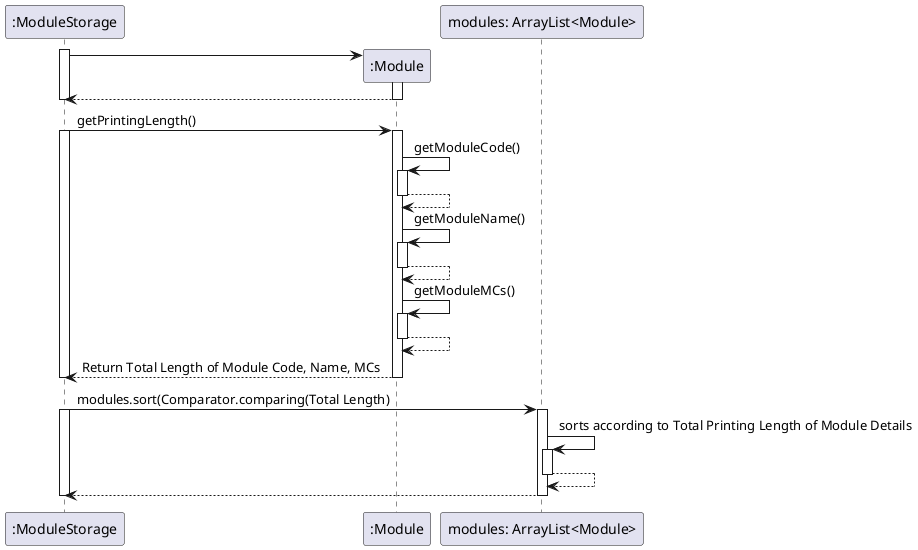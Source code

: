 @startuml
'https://plantuml.com/sequence-diagram


activate ":ModuleStorage"
create ":Module"
":ModuleStorage" -> ":Module"
activate ":Module"
":ModuleStorage" <-- ":Module"
deactivate ":Module"
deactivate ":ModuleStorage"

":ModuleStorage" -> ":Module": getPrintingLength()
activate ":ModuleStorage"
activate ":Module"

    ":Module" -> ":Module": getModuleCode()
    activate ":Module"
    ":Module" --> ":Module"
    deactivate ":Module"

    ":Module" -> ":Module": getModuleName()
    activate ":Module"
    ":Module" --> ":Module"
    deactivate ":Module"

    ":Module" -> ":Module": getModuleMCs()
    activate ":Module"
    ":Module" --> ":Module"
    deactivate ":Module"

":ModuleStorage" <-- ":Module": Return Total Length of Module Code, Name, MCs
deactivate ":Module"
deactivate ":ModuleStorage"




":ModuleStorage" -> "modules: ArrayList<Module>": modules.sort(Comparator.comparing(Total Length)
activate ":ModuleStorage"
activate "modules: ArrayList<Module>"
"modules: ArrayList<Module>" -> "modules: ArrayList<Module>": sorts according to Total Printing Length of Module Details
activate "modules: ArrayList<Module>"
"modules: ArrayList<Module>" --> "modules: ArrayList<Module>"
deactivate "modules: ArrayList<Module>"

":ModuleStorage" <-- "modules: ArrayList<Module>"
deactivate "modules: ArrayList<Module>"
deactivate ":ModuleStorage"
@enduml